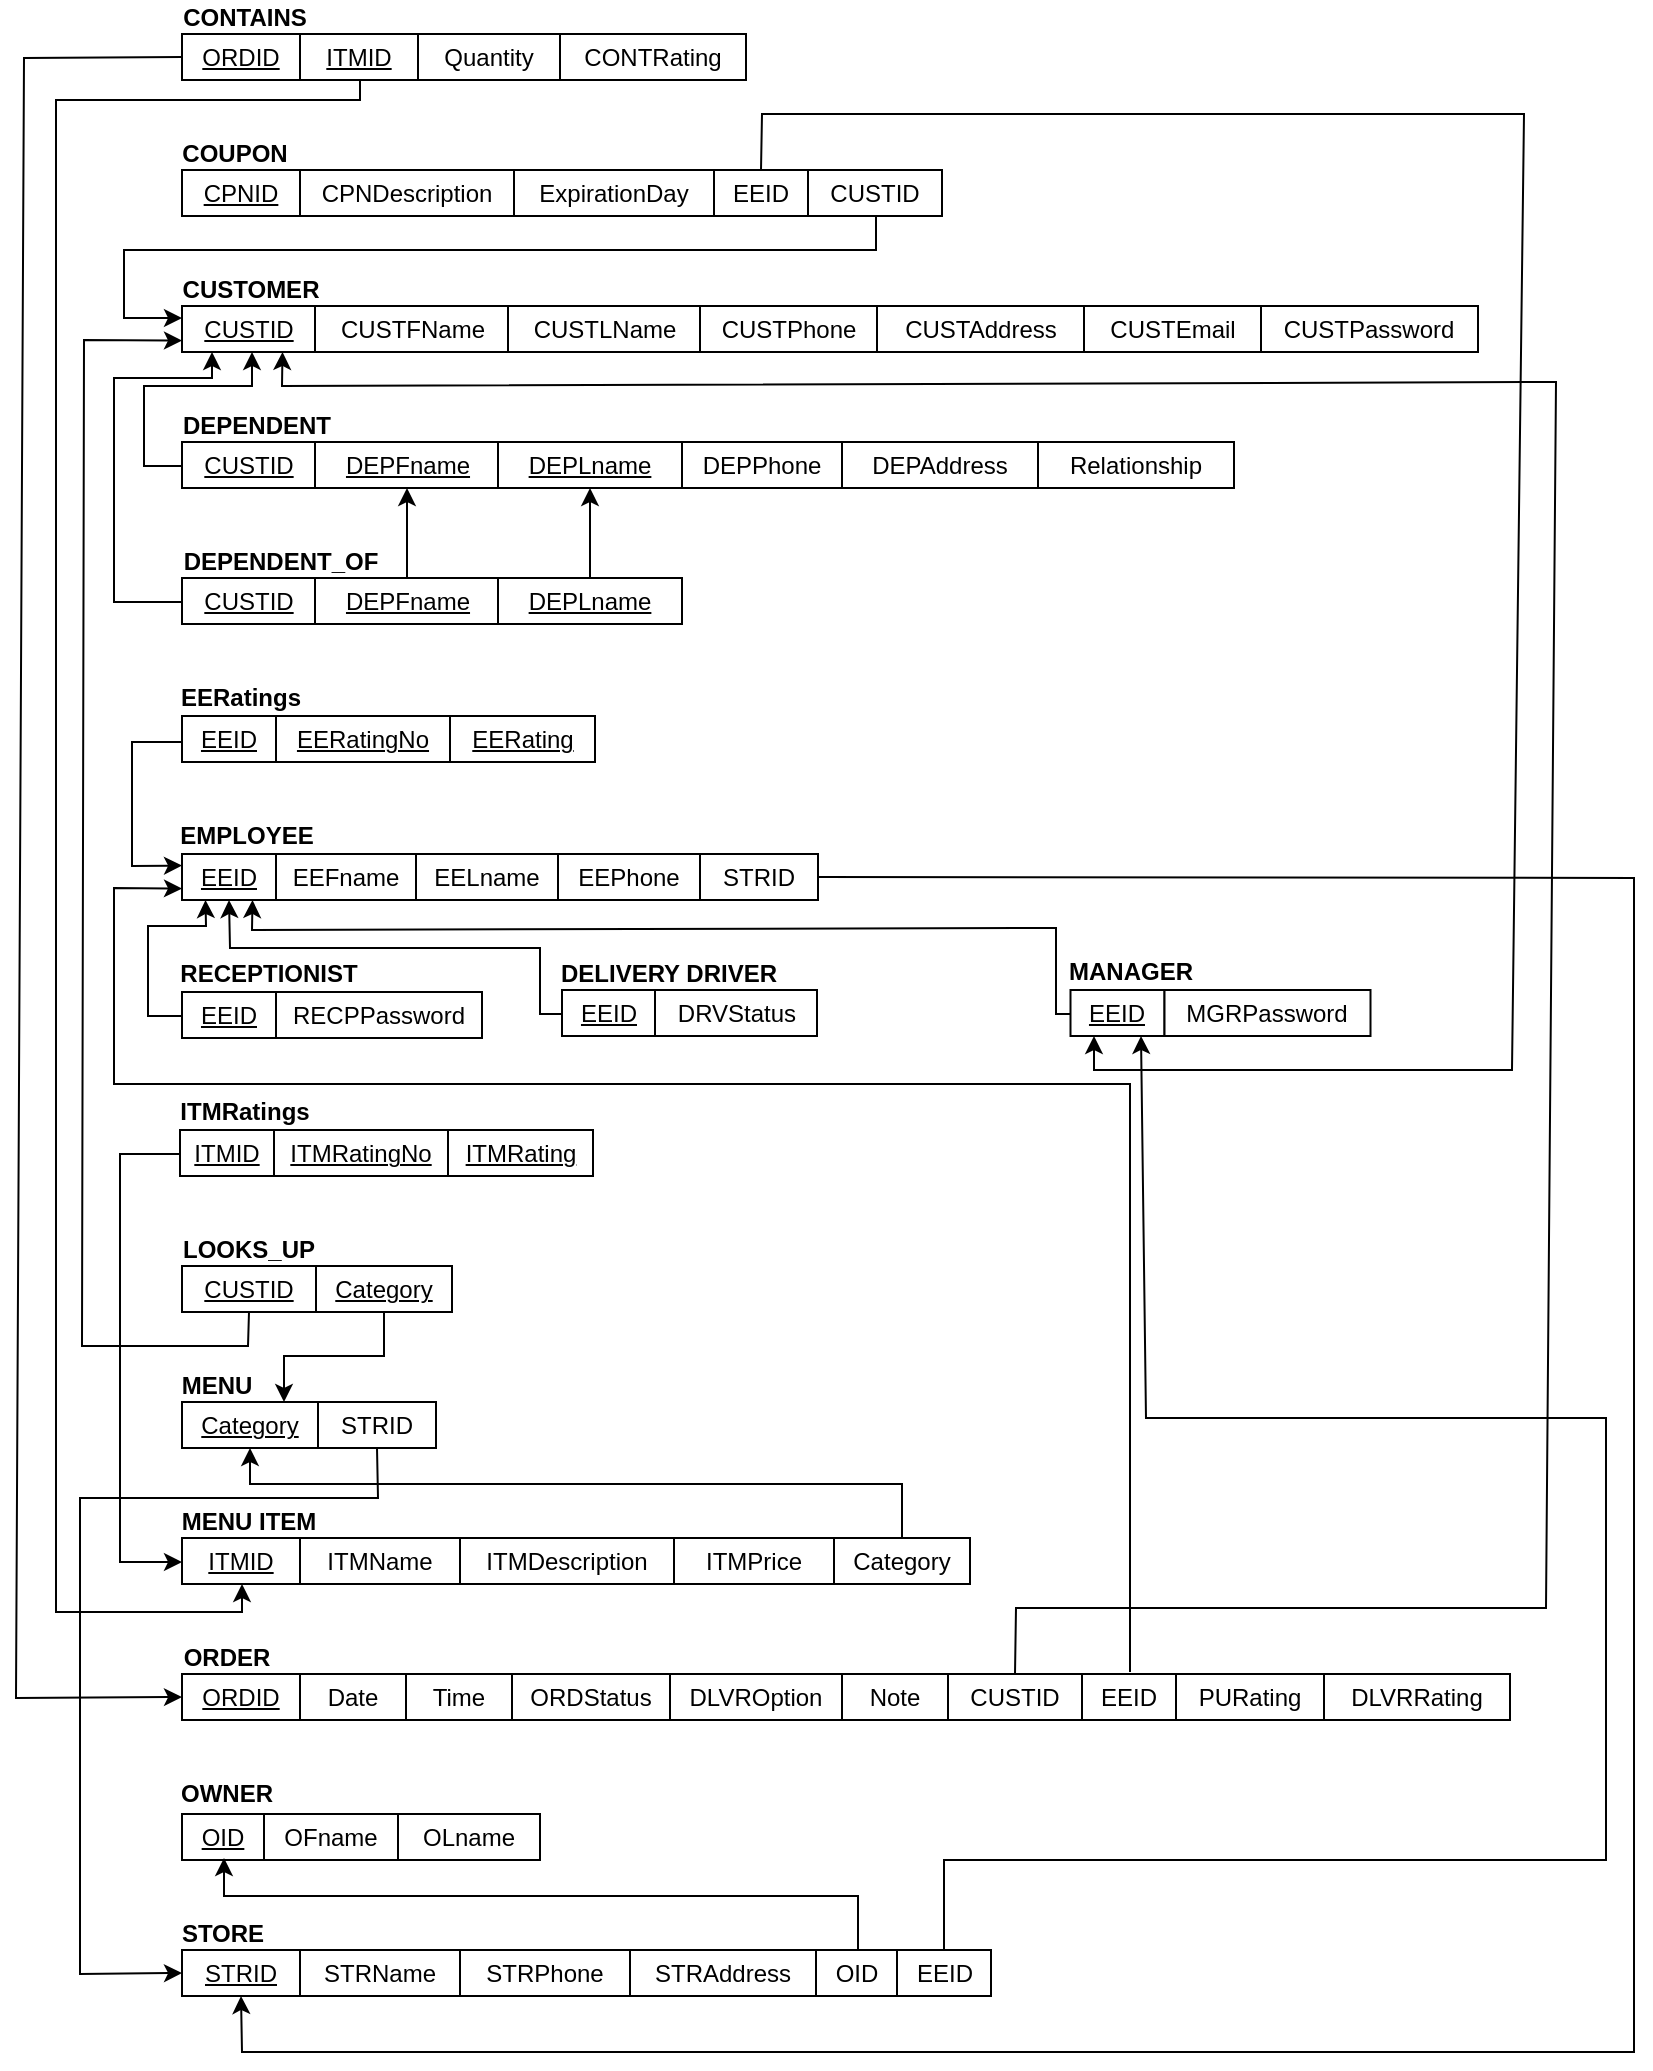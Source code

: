 <mxfile version="17.2.4" type="github">
  <diagram id="nhuyVc3oaAdcE0vp1AjG" name="Page-1">
    <mxGraphModel dx="1112" dy="411" grid="0" gridSize="10" guides="1" tooltips="1" connect="1" arrows="1" fold="1" page="1" pageScale="1" pageWidth="850" pageHeight="1100" math="0" shadow="0">
      <root>
        <mxCell id="0" />
        <mxCell id="1" parent="0" />
        <mxCell id="MLQ4P6cynSFWtZAP8pS3-1" value="&lt;u&gt;EEID&lt;/u&gt;" style="rounded=0;whiteSpace=wrap;html=1;" parent="1" vertex="1">
          <mxGeometry x="98" y="459" width="47" height="23" as="geometry" />
        </mxCell>
        <mxCell id="MLQ4P6cynSFWtZAP8pS3-3" value="&lt;b&gt;EMPLOYEE&lt;/b&gt;" style="text;html=1;align=center;verticalAlign=middle;resizable=0;points=[];autosize=1;strokeColor=none;fillColor=none;" parent="1" vertex="1">
          <mxGeometry x="91" y="441" width="77" height="18" as="geometry" />
        </mxCell>
        <mxCell id="MLQ4P6cynSFWtZAP8pS3-4" value="&lt;span&gt;EEFname&lt;/span&gt;" style="rounded=0;whiteSpace=wrap;html=1;" parent="1" vertex="1">
          <mxGeometry x="145" y="459" width="70" height="23" as="geometry" />
        </mxCell>
        <mxCell id="MLQ4P6cynSFWtZAP8pS3-5" value="&lt;span&gt;EELname&lt;/span&gt;" style="rounded=0;whiteSpace=wrap;html=1;" parent="1" vertex="1">
          <mxGeometry x="215" y="459" width="71" height="23" as="geometry" />
        </mxCell>
        <mxCell id="MLQ4P6cynSFWtZAP8pS3-9" value="&lt;b&gt;OWNER&lt;/b&gt;" style="text;html=1;align=center;verticalAlign=middle;resizable=0;points=[];autosize=1;strokeColor=none;fillColor=none;" parent="1" vertex="1">
          <mxGeometry x="92" y="920" width="56" height="18" as="geometry" />
        </mxCell>
        <mxCell id="MLQ4P6cynSFWtZAP8pS3-10" value="&lt;u&gt;OID&lt;/u&gt;" style="rounded=0;whiteSpace=wrap;html=1;" parent="1" vertex="1">
          <mxGeometry x="98" y="939" width="41" height="23" as="geometry" />
        </mxCell>
        <mxCell id="MLQ4P6cynSFWtZAP8pS3-12" value="OFname" style="rounded=0;whiteSpace=wrap;html=1;" parent="1" vertex="1">
          <mxGeometry x="139" y="939" width="67" height="23" as="geometry" />
        </mxCell>
        <mxCell id="MLQ4P6cynSFWtZAP8pS3-13" value="OLname" style="rounded=0;whiteSpace=wrap;html=1;" parent="1" vertex="1">
          <mxGeometry x="206" y="939" width="71" height="23" as="geometry" />
        </mxCell>
        <mxCell id="MLQ4P6cynSFWtZAP8pS3-14" value="&lt;b&gt;STORE&lt;/b&gt;" style="text;html=1;align=center;verticalAlign=middle;resizable=0;points=[];autosize=1;strokeColor=none;fillColor=none;" parent="1" vertex="1">
          <mxGeometry x="92" y="990" width="51" height="18" as="geometry" />
        </mxCell>
        <mxCell id="MLQ4P6cynSFWtZAP8pS3-15" value="&lt;u&gt;STRID&lt;/u&gt;" style="rounded=0;whiteSpace=wrap;html=1;" parent="1" vertex="1">
          <mxGeometry x="98" y="1007" width="59" height="23" as="geometry" />
        </mxCell>
        <mxCell id="MLQ4P6cynSFWtZAP8pS3-16" value="STRName" style="rounded=0;whiteSpace=wrap;html=1;" parent="1" vertex="1">
          <mxGeometry x="157" y="1007" width="80" height="23" as="geometry" />
        </mxCell>
        <mxCell id="MLQ4P6cynSFWtZAP8pS3-17" value="STRPhone" style="rounded=0;whiteSpace=wrap;html=1;" parent="1" vertex="1">
          <mxGeometry x="237" y="1007" width="85" height="23" as="geometry" />
        </mxCell>
        <mxCell id="MLQ4P6cynSFWtZAP8pS3-18" value="STRAddress" style="rounded=0;whiteSpace=wrap;html=1;" parent="1" vertex="1">
          <mxGeometry x="322" y="1007" width="93" height="23" as="geometry" />
        </mxCell>
        <mxCell id="MLQ4P6cynSFWtZAP8pS3-19" value="&lt;b&gt;MENU&lt;/b&gt;" style="text;html=1;align=center;verticalAlign=middle;resizable=0;points=[];autosize=1;strokeColor=none;fillColor=none;" parent="1" vertex="1">
          <mxGeometry x="92" y="716" width="45" height="18" as="geometry" />
        </mxCell>
        <mxCell id="MLQ4P6cynSFWtZAP8pS3-20" value="&lt;u&gt;Category&lt;/u&gt;" style="rounded=0;whiteSpace=wrap;html=1;" parent="1" vertex="1">
          <mxGeometry x="98" y="733" width="68" height="23" as="geometry" />
        </mxCell>
        <mxCell id="MLQ4P6cynSFWtZAP8pS3-21" value="&lt;b&gt;MENU ITEM&lt;/b&gt;" style="text;html=1;align=center;verticalAlign=middle;resizable=0;points=[];autosize=1;strokeColor=none;fillColor=none;" parent="1" vertex="1">
          <mxGeometry x="92" y="784" width="77" height="18" as="geometry" />
        </mxCell>
        <mxCell id="MLQ4P6cynSFWtZAP8pS3-23" value="&lt;u&gt;ITMID&lt;/u&gt;" style="rounded=0;whiteSpace=wrap;html=1;" parent="1" vertex="1">
          <mxGeometry x="98" y="801" width="59" height="23" as="geometry" />
        </mxCell>
        <mxCell id="MLQ4P6cynSFWtZAP8pS3-24" value="ITMName" style="rounded=0;whiteSpace=wrap;html=1;" parent="1" vertex="1">
          <mxGeometry x="157" y="801" width="80" height="23" as="geometry" />
        </mxCell>
        <mxCell id="MLQ4P6cynSFWtZAP8pS3-25" value="ITMDescription" style="rounded=0;whiteSpace=wrap;html=1;" parent="1" vertex="1">
          <mxGeometry x="237" y="801" width="107" height="23" as="geometry" />
        </mxCell>
        <mxCell id="MLQ4P6cynSFWtZAP8pS3-26" value="ITMPrice" style="rounded=0;whiteSpace=wrap;html=1;" parent="1" vertex="1">
          <mxGeometry x="344" y="801" width="80" height="23" as="geometry" />
        </mxCell>
        <mxCell id="MLQ4P6cynSFWtZAP8pS3-29" value="&lt;b&gt;COUPON&lt;/b&gt;" style="text;html=1;align=center;verticalAlign=middle;resizable=0;points=[];autosize=1;strokeColor=none;fillColor=none;" parent="1" vertex="1">
          <mxGeometry x="92" y="100" width="63" height="18" as="geometry" />
        </mxCell>
        <mxCell id="MLQ4P6cynSFWtZAP8pS3-30" value="&lt;u&gt;CPNID&lt;/u&gt;" style="rounded=0;whiteSpace=wrap;html=1;" parent="1" vertex="1">
          <mxGeometry x="98" y="117" width="59" height="23" as="geometry" />
        </mxCell>
        <mxCell id="MLQ4P6cynSFWtZAP8pS3-31" value="CPNDescription" style="rounded=0;whiteSpace=wrap;html=1;" parent="1" vertex="1">
          <mxGeometry x="157" y="117" width="107" height="23" as="geometry" />
        </mxCell>
        <mxCell id="MLQ4P6cynSFWtZAP8pS3-32" value="ExpirationDay" style="rounded=0;whiteSpace=wrap;html=1;" parent="1" vertex="1">
          <mxGeometry x="264" y="117" width="100" height="23" as="geometry" />
        </mxCell>
        <mxCell id="MLQ4P6cynSFWtZAP8pS3-33" value="&lt;b&gt;CUSTOMER&lt;/b&gt;" style="text;html=1;align=center;verticalAlign=middle;resizable=0;points=[];autosize=1;strokeColor=none;fillColor=none;" parent="1" vertex="1">
          <mxGeometry x="93" y="168" width="78" height="18" as="geometry" />
        </mxCell>
        <mxCell id="MLQ4P6cynSFWtZAP8pS3-34" value="&lt;u&gt;CUSTID&lt;/u&gt;" style="rounded=0;whiteSpace=wrap;html=1;" parent="1" vertex="1">
          <mxGeometry x="98" y="185" width="67" height="23" as="geometry" />
        </mxCell>
        <mxCell id="MLQ4P6cynSFWtZAP8pS3-35" value="CUSTFName" style="rounded=0;whiteSpace=wrap;html=1;" parent="1" vertex="1">
          <mxGeometry x="164.5" y="185" width="96.5" height="23" as="geometry" />
        </mxCell>
        <mxCell id="MLQ4P6cynSFWtZAP8pS3-36" value="CUSTLName" style="rounded=0;whiteSpace=wrap;html=1;" parent="1" vertex="1">
          <mxGeometry x="261" y="185" width="96.5" height="23" as="geometry" />
        </mxCell>
        <mxCell id="MLQ4P6cynSFWtZAP8pS3-37" value="CUSTAddress" style="rounded=0;whiteSpace=wrap;html=1;" parent="1" vertex="1">
          <mxGeometry x="444.5" y="185" width="105" height="23" as="geometry" />
        </mxCell>
        <mxCell id="MLQ4P6cynSFWtZAP8pS3-38" value="&lt;b&gt;ORDER&lt;/b&gt;" style="text;html=1;align=center;verticalAlign=middle;resizable=0;points=[];autosize=1;strokeColor=none;fillColor=none;" parent="1" vertex="1">
          <mxGeometry x="93" y="852" width="53" height="18" as="geometry" />
        </mxCell>
        <mxCell id="MLQ4P6cynSFWtZAP8pS3-39" value="&lt;u&gt;ORDID&lt;/u&gt;" style="rounded=0;whiteSpace=wrap;html=1;" parent="1" vertex="1">
          <mxGeometry x="98" y="869" width="59" height="23" as="geometry" />
        </mxCell>
        <mxCell id="MLQ4P6cynSFWtZAP8pS3-40" value="Date" style="rounded=0;whiteSpace=wrap;html=1;" parent="1" vertex="1">
          <mxGeometry x="157" y="869" width="53" height="23" as="geometry" />
        </mxCell>
        <mxCell id="MLQ4P6cynSFWtZAP8pS3-41" value="Time" style="rounded=0;whiteSpace=wrap;html=1;" parent="1" vertex="1">
          <mxGeometry x="210" y="869" width="53" height="23" as="geometry" />
        </mxCell>
        <mxCell id="MLQ4P6cynSFWtZAP8pS3-42" value="&lt;b&gt;DEPENDENT&lt;/b&gt;" style="text;html=1;align=center;verticalAlign=middle;resizable=0;points=[];autosize=1;strokeColor=none;fillColor=none;" parent="1" vertex="1">
          <mxGeometry x="93" y="236" width="84" height="18" as="geometry" />
        </mxCell>
        <mxCell id="MLQ4P6cynSFWtZAP8pS3-43" value="&lt;u&gt;CUSTID&lt;/u&gt;" style="rounded=0;whiteSpace=wrap;html=1;" parent="1" vertex="1">
          <mxGeometry x="98" y="253" width="67" height="23" as="geometry" />
        </mxCell>
        <mxCell id="MLQ4P6cynSFWtZAP8pS3-44" value="&lt;u&gt;DEPFname&lt;/u&gt;" style="rounded=0;whiteSpace=wrap;html=1;" parent="1" vertex="1">
          <mxGeometry x="164.5" y="253" width="92" height="23" as="geometry" />
        </mxCell>
        <mxCell id="MLQ4P6cynSFWtZAP8pS3-45" value="&lt;u&gt;DEPLname&lt;/u&gt;" style="rounded=0;whiteSpace=wrap;html=1;" parent="1" vertex="1">
          <mxGeometry x="256" y="253" width="92" height="23" as="geometry" />
        </mxCell>
        <mxCell id="MLQ4P6cynSFWtZAP8pS3-46" value="DEPAddress" style="rounded=0;whiteSpace=wrap;html=1;" parent="1" vertex="1">
          <mxGeometry x="428" y="253" width="98" height="23" as="geometry" />
        </mxCell>
        <mxCell id="MLQ4P6cynSFWtZAP8pS3-47" value="Relationship" style="rounded=0;whiteSpace=wrap;html=1;" parent="1" vertex="1">
          <mxGeometry x="526" y="253" width="98" height="23" as="geometry" />
        </mxCell>
        <mxCell id="MLQ4P6cynSFWtZAP8pS3-48" value="STRID" style="rounded=0;whiteSpace=wrap;html=1;" parent="1" vertex="1">
          <mxGeometry x="357" y="459" width="59" height="23" as="geometry" />
        </mxCell>
        <mxCell id="MLQ4P6cynSFWtZAP8pS3-49" value="OID" style="rounded=0;whiteSpace=wrap;html=1;" parent="1" vertex="1">
          <mxGeometry x="415" y="1007" width="41" height="23" as="geometry" />
        </mxCell>
        <mxCell id="MLQ4P6cynSFWtZAP8pS3-50" value="STRID" style="rounded=0;whiteSpace=wrap;html=1;" parent="1" vertex="1">
          <mxGeometry x="166" y="733" width="59" height="23" as="geometry" />
        </mxCell>
        <mxCell id="MLQ4P6cynSFWtZAP8pS3-52" value="Category" style="rounded=0;whiteSpace=wrap;html=1;" parent="1" vertex="1">
          <mxGeometry x="424" y="801" width="68" height="23" as="geometry" />
        </mxCell>
        <mxCell id="MLQ4P6cynSFWtZAP8pS3-53" value="EEID" style="rounded=0;whiteSpace=wrap;html=1;" parent="1" vertex="1">
          <mxGeometry x="364" y="117" width="47" height="23" as="geometry" />
        </mxCell>
        <mxCell id="MLQ4P6cynSFWtZAP8pS3-54" value="ORDStatus" style="rounded=0;whiteSpace=wrap;html=1;" parent="1" vertex="1">
          <mxGeometry x="263" y="869" width="79" height="23" as="geometry" />
        </mxCell>
        <mxCell id="MLQ4P6cynSFWtZAP8pS3-55" value="&lt;b&gt;DEPENDENT_OF&lt;/b&gt;" style="text;html=1;align=center;verticalAlign=middle;resizable=0;points=[];autosize=1;strokeColor=none;fillColor=none;" parent="1" vertex="1">
          <mxGeometry x="93" y="304" width="107" height="18" as="geometry" />
        </mxCell>
        <mxCell id="MLQ4P6cynSFWtZAP8pS3-56" value="&lt;u&gt;CUSTID&lt;/u&gt;" style="rounded=0;whiteSpace=wrap;html=1;" parent="1" vertex="1">
          <mxGeometry x="98" y="321" width="67" height="23" as="geometry" />
        </mxCell>
        <mxCell id="MLQ4P6cynSFWtZAP8pS3-57" value="&lt;u&gt;DEPFname&lt;/u&gt;" style="rounded=0;whiteSpace=wrap;html=1;" parent="1" vertex="1">
          <mxGeometry x="164.5" y="321" width="92" height="23" as="geometry" />
        </mxCell>
        <mxCell id="MLQ4P6cynSFWtZAP8pS3-58" value="&lt;u&gt;DEPLname&lt;/u&gt;" style="rounded=0;whiteSpace=wrap;html=1;" parent="1" vertex="1">
          <mxGeometry x="256" y="321" width="92" height="23" as="geometry" />
        </mxCell>
        <mxCell id="MLQ4P6cynSFWtZAP8pS3-59" value="&lt;b&gt;LOOKS_UP&lt;/b&gt;" style="text;html=1;align=center;verticalAlign=middle;resizable=0;points=[];autosize=1;strokeColor=none;fillColor=none;" parent="1" vertex="1">
          <mxGeometry x="93" y="648" width="76" height="18" as="geometry" />
        </mxCell>
        <mxCell id="MLQ4P6cynSFWtZAP8pS3-60" value="&lt;u&gt;CUSTID&lt;/u&gt;" style="rounded=0;whiteSpace=wrap;html=1;" parent="1" vertex="1">
          <mxGeometry x="98" y="665" width="67" height="23" as="geometry" />
        </mxCell>
        <mxCell id="MLQ4P6cynSFWtZAP8pS3-61" value="&lt;u&gt;Category&lt;/u&gt;" style="rounded=0;whiteSpace=wrap;html=1;" parent="1" vertex="1">
          <mxGeometry x="165" y="665" width="68" height="23" as="geometry" />
        </mxCell>
        <mxCell id="MLQ4P6cynSFWtZAP8pS3-62" value="&lt;b&gt;CONTAINS&lt;/b&gt;" style="text;html=1;align=center;verticalAlign=middle;resizable=0;points=[];autosize=1;strokeColor=none;fillColor=none;" parent="1" vertex="1">
          <mxGeometry x="93" y="32" width="72" height="18" as="geometry" />
        </mxCell>
        <mxCell id="MLQ4P6cynSFWtZAP8pS3-63" value="&lt;u&gt;ORDID&lt;/u&gt;" style="rounded=0;whiteSpace=wrap;html=1;" parent="1" vertex="1">
          <mxGeometry x="98" y="49" width="59" height="23" as="geometry" />
        </mxCell>
        <mxCell id="MLQ4P6cynSFWtZAP8pS3-64" value="&lt;u&gt;ITMID&lt;/u&gt;" style="rounded=0;whiteSpace=wrap;html=1;" parent="1" vertex="1">
          <mxGeometry x="157" y="49" width="59" height="23" as="geometry" />
        </mxCell>
        <mxCell id="MLQ4P6cynSFWtZAP8pS3-65" value="&lt;b&gt;EERatings&lt;/b&gt;" style="text;html=1;align=center;verticalAlign=middle;resizable=0;points=[];autosize=1;strokeColor=none;fillColor=none;" parent="1" vertex="1">
          <mxGeometry x="92" y="372" width="70" height="18" as="geometry" />
        </mxCell>
        <mxCell id="7_Z3Ms1D0da5Qso9Tqam-1" value="CUSTID" style="rounded=0;whiteSpace=wrap;html=1;" parent="1" vertex="1">
          <mxGeometry x="411" y="117" width="67" height="23" as="geometry" />
        </mxCell>
        <mxCell id="7_Z3Ms1D0da5Qso9Tqam-2" value="CUSTPassword" style="rounded=0;whiteSpace=wrap;html=1;" parent="1" vertex="1">
          <mxGeometry x="637" y="185" width="109" height="23" as="geometry" />
        </mxCell>
        <mxCell id="7_Z3Ms1D0da5Qso9Tqam-3" value="CUSTEmail" style="rounded=0;whiteSpace=wrap;html=1;" parent="1" vertex="1">
          <mxGeometry x="549" y="185" width="88.5" height="23" as="geometry" />
        </mxCell>
        <mxCell id="7_Z3Ms1D0da5Qso9Tqam-4" value="CUSTID" style="rounded=0;whiteSpace=wrap;html=1;" parent="1" vertex="1">
          <mxGeometry x="481" y="869" width="67" height="23" as="geometry" />
        </mxCell>
        <mxCell id="7_Z3Ms1D0da5Qso9Tqam-5" value="DLVROption" style="rounded=0;whiteSpace=wrap;html=1;" parent="1" vertex="1">
          <mxGeometry x="342" y="869" width="86" height="23" as="geometry" />
        </mxCell>
        <mxCell id="7_Z3Ms1D0da5Qso9Tqam-6" value="Note" style="rounded=0;whiteSpace=wrap;html=1;" parent="1" vertex="1">
          <mxGeometry x="428" y="869" width="53" height="23" as="geometry" />
        </mxCell>
        <mxCell id="7_Z3Ms1D0da5Qso9Tqam-7" value="CONTRating" style="rounded=0;whiteSpace=wrap;html=1;" parent="1" vertex="1">
          <mxGeometry x="287" y="49" width="93" height="23" as="geometry" />
        </mxCell>
        <mxCell id="7_Z3Ms1D0da5Qso9Tqam-8" value="EEID" style="rounded=0;whiteSpace=wrap;html=1;" parent="1" vertex="1">
          <mxGeometry x="548" y="869" width="47" height="23" as="geometry" />
        </mxCell>
        <mxCell id="7_Z3Ms1D0da5Qso9Tqam-9" value="DLVRRating" style="rounded=0;whiteSpace=wrap;html=1;" parent="1" vertex="1">
          <mxGeometry x="669" y="869" width="93" height="23" as="geometry" />
        </mxCell>
        <mxCell id="7_Z3Ms1D0da5Qso9Tqam-10" value="PURating" style="rounded=0;whiteSpace=wrap;html=1;" parent="1" vertex="1">
          <mxGeometry x="595" y="869" width="74" height="23" as="geometry" />
        </mxCell>
        <mxCell id="7_Z3Ms1D0da5Qso9Tqam-11" value="&lt;u&gt;EEID&lt;/u&gt;" style="rounded=0;whiteSpace=wrap;html=1;" parent="1" vertex="1">
          <mxGeometry x="98" y="390" width="47" height="23" as="geometry" />
        </mxCell>
        <mxCell id="7_Z3Ms1D0da5Qso9Tqam-12" value="&lt;u&gt;EERatingNo&lt;/u&gt;" style="rounded=0;whiteSpace=wrap;html=1;" parent="1" vertex="1">
          <mxGeometry x="145" y="390" width="87" height="23" as="geometry" />
        </mxCell>
        <mxCell id="7_Z3Ms1D0da5Qso9Tqam-13" value="&lt;u&gt;EERating&lt;/u&gt;" style="rounded=0;whiteSpace=wrap;html=1;" parent="1" vertex="1">
          <mxGeometry x="232" y="390" width="72.5" height="23" as="geometry" />
        </mxCell>
        <mxCell id="7_Z3Ms1D0da5Qso9Tqam-14" value="&lt;b&gt;ITMRatings&lt;/b&gt;" style="text;html=1;align=center;verticalAlign=middle;resizable=0;points=[];autosize=1;strokeColor=none;fillColor=none;" parent="1" vertex="1">
          <mxGeometry x="91" y="579" width="75" height="18" as="geometry" />
        </mxCell>
        <mxCell id="7_Z3Ms1D0da5Qso9Tqam-15" value="&lt;u&gt;ITMID&lt;/u&gt;" style="rounded=0;whiteSpace=wrap;html=1;" parent="1" vertex="1">
          <mxGeometry x="97" y="597" width="47" height="23" as="geometry" />
        </mxCell>
        <mxCell id="7_Z3Ms1D0da5Qso9Tqam-16" value="&lt;u&gt;ITMRatingNo&lt;/u&gt;" style="rounded=0;whiteSpace=wrap;html=1;" parent="1" vertex="1">
          <mxGeometry x="144" y="597" width="87" height="23" as="geometry" />
        </mxCell>
        <mxCell id="7_Z3Ms1D0da5Qso9Tqam-17" value="&lt;u&gt;ITMRating&lt;/u&gt;" style="rounded=0;whiteSpace=wrap;html=1;" parent="1" vertex="1">
          <mxGeometry x="231" y="597" width="72.5" height="23" as="geometry" />
        </mxCell>
        <mxCell id="7_Z3Ms1D0da5Qso9Tqam-18" value="EEID" style="rounded=0;whiteSpace=wrap;html=1;" parent="1" vertex="1">
          <mxGeometry x="455.5" y="1007" width="47" height="23" as="geometry" />
        </mxCell>
        <mxCell id="7_Z3Ms1D0da5Qso9Tqam-19" value="&lt;u&gt;EEID&lt;/u&gt;" style="rounded=0;whiteSpace=wrap;html=1;" parent="1" vertex="1">
          <mxGeometry x="98" y="528" width="47" height="23" as="geometry" />
        </mxCell>
        <mxCell id="7_Z3Ms1D0da5Qso9Tqam-20" value="&lt;b&gt;RECEPTIONIST&lt;/b&gt;" style="text;html=1;align=center;verticalAlign=middle;resizable=0;points=[];autosize=1;strokeColor=none;fillColor=none;" parent="1" vertex="1">
          <mxGeometry x="91" y="510" width="99" height="18" as="geometry" />
        </mxCell>
        <mxCell id="7_Z3Ms1D0da5Qso9Tqam-21" value="&lt;span&gt;RECPPassword&lt;/span&gt;" style="rounded=0;whiteSpace=wrap;html=1;" parent="1" vertex="1">
          <mxGeometry x="145" y="528" width="103" height="23" as="geometry" />
        </mxCell>
        <mxCell id="7_Z3Ms1D0da5Qso9Tqam-22" value="&lt;b&gt;DELIVERY DRIVER&lt;/b&gt;" style="text;html=1;align=center;verticalAlign=middle;resizable=0;points=[];autosize=1;strokeColor=none;fillColor=none;" parent="1" vertex="1">
          <mxGeometry x="282" y="510" width="118" height="18" as="geometry" />
        </mxCell>
        <mxCell id="7_Z3Ms1D0da5Qso9Tqam-23" value="&lt;u&gt;EEID&lt;/u&gt;" style="rounded=0;whiteSpace=wrap;html=1;" parent="1" vertex="1">
          <mxGeometry x="288" y="527" width="47" height="23" as="geometry" />
        </mxCell>
        <mxCell id="7_Z3Ms1D0da5Qso9Tqam-25" value="&lt;span&gt;DRVStatus&lt;/span&gt;" style="rounded=0;whiteSpace=wrap;html=1;" parent="1" vertex="1">
          <mxGeometry x="334.5" y="527" width="81" height="23" as="geometry" />
        </mxCell>
        <mxCell id="7_Z3Ms1D0da5Qso9Tqam-26" value="&lt;u&gt;EEID&lt;/u&gt;" style="rounded=0;whiteSpace=wrap;html=1;" parent="1" vertex="1">
          <mxGeometry x="542.25" y="527" width="47" height="23" as="geometry" />
        </mxCell>
        <mxCell id="7_Z3Ms1D0da5Qso9Tqam-27" value="&lt;b&gt;MANAGER&lt;/b&gt;" style="text;html=1;align=center;verticalAlign=middle;resizable=0;points=[];autosize=1;strokeColor=none;fillColor=none;" parent="1" vertex="1">
          <mxGeometry x="536.25" y="509" width="72" height="18" as="geometry" />
        </mxCell>
        <mxCell id="7_Z3Ms1D0da5Qso9Tqam-28" value="&lt;span&gt;MGRPassword&lt;/span&gt;" style="rounded=0;whiteSpace=wrap;html=1;" parent="1" vertex="1">
          <mxGeometry x="589.25" y="527" width="103" height="23" as="geometry" />
        </mxCell>
        <mxCell id="7_Z3Ms1D0da5Qso9Tqam-29" value="" style="endArrow=classic;html=1;rounded=0;exitX=0;exitY=0.5;exitDx=0;exitDy=0;entryX=0;entryY=0.5;entryDx=0;entryDy=0;" parent="1" source="MLQ4P6cynSFWtZAP8pS3-63" target="MLQ4P6cynSFWtZAP8pS3-39" edge="1">
          <mxGeometry width="50" height="50" relative="1" as="geometry">
            <mxPoint x="764" y="304" as="sourcePoint" />
            <mxPoint x="68" y="886" as="targetPoint" />
            <Array as="points">
              <mxPoint x="19" y="61" />
              <mxPoint x="15" y="881" />
            </Array>
          </mxGeometry>
        </mxCell>
        <mxCell id="7_Z3Ms1D0da5Qso9Tqam-30" value="" style="endArrow=classic;html=1;rounded=0;" parent="1" edge="1">
          <mxGeometry width="50" height="50" relative="1" as="geometry">
            <mxPoint x="187" y="72" as="sourcePoint" />
            <mxPoint x="128" y="824" as="targetPoint" />
            <Array as="points">
              <mxPoint x="187" y="82" />
              <mxPoint x="35" y="82" />
              <mxPoint x="35" y="838" />
              <mxPoint x="128" y="838" />
            </Array>
          </mxGeometry>
        </mxCell>
        <mxCell id="7_Z3Ms1D0da5Qso9Tqam-32" value="" style="endArrow=classic;html=1;rounded=0;" parent="1" edge="1">
          <mxGeometry width="50" height="50" relative="1" as="geometry">
            <mxPoint x="445" y="140" as="sourcePoint" />
            <mxPoint x="98" y="191" as="targetPoint" />
            <Array as="points">
              <mxPoint x="445" y="157" />
              <mxPoint x="69" y="157" />
              <mxPoint x="69" y="191" />
            </Array>
          </mxGeometry>
        </mxCell>
        <mxCell id="7_Z3Ms1D0da5Qso9Tqam-34" value="" style="endArrow=classic;html=1;rounded=0;exitX=0.5;exitY=0;exitDx=0;exitDy=0;entryX=0.25;entryY=1;entryDx=0;entryDy=0;" parent="1" source="MLQ4P6cynSFWtZAP8pS3-53" target="7_Z3Ms1D0da5Qso9Tqam-26" edge="1">
          <mxGeometry width="50" height="50" relative="1" as="geometry">
            <mxPoint x="508" y="400" as="sourcePoint" />
            <mxPoint x="550" y="551" as="targetPoint" />
            <Array as="points">
              <mxPoint x="388" y="89" />
              <mxPoint x="769" y="89" />
              <mxPoint x="763" y="567" />
              <mxPoint x="554" y="567" />
            </Array>
          </mxGeometry>
        </mxCell>
        <mxCell id="7_Z3Ms1D0da5Qso9Tqam-35" value="" style="endArrow=classic;html=1;rounded=0;" parent="1" edge="1">
          <mxGeometry width="50" height="50" relative="1" as="geometry">
            <mxPoint x="98" y="265" as="sourcePoint" />
            <mxPoint x="133" y="208" as="targetPoint" />
            <Array as="points">
              <mxPoint x="79" y="265" />
              <mxPoint x="79" y="225" />
              <mxPoint x="133" y="225" />
            </Array>
          </mxGeometry>
        </mxCell>
        <mxCell id="7_Z3Ms1D0da5Qso9Tqam-36" value="" style="endArrow=classic;html=1;rounded=0;entryX=0.5;entryY=1;entryDx=0;entryDy=0;exitX=0.5;exitY=0;exitDx=0;exitDy=0;" parent="1" source="MLQ4P6cynSFWtZAP8pS3-57" target="MLQ4P6cynSFWtZAP8pS3-44" edge="1">
          <mxGeometry width="50" height="50" relative="1" as="geometry">
            <mxPoint x="306" y="273" as="sourcePoint" />
            <mxPoint x="356" y="223" as="targetPoint" />
          </mxGeometry>
        </mxCell>
        <mxCell id="7_Z3Ms1D0da5Qso9Tqam-37" value="" style="endArrow=classic;html=1;rounded=0;exitX=0.5;exitY=0;exitDx=0;exitDy=0;entryX=0.5;entryY=1;entryDx=0;entryDy=0;" parent="1" source="MLQ4P6cynSFWtZAP8pS3-58" target="MLQ4P6cynSFWtZAP8pS3-45" edge="1">
          <mxGeometry width="50" height="50" relative="1" as="geometry">
            <mxPoint x="306" y="273" as="sourcePoint" />
            <mxPoint x="356" y="223" as="targetPoint" />
          </mxGeometry>
        </mxCell>
        <mxCell id="7_Z3Ms1D0da5Qso9Tqam-38" value="" style="endArrow=classic;html=1;rounded=0;" parent="1" edge="1">
          <mxGeometry width="50" height="50" relative="1" as="geometry">
            <mxPoint x="98" y="333" as="sourcePoint" />
            <mxPoint x="113" y="208" as="targetPoint" />
            <Array as="points">
              <mxPoint x="64" y="333" />
              <mxPoint x="64" y="221" />
              <mxPoint x="113" y="221" />
            </Array>
          </mxGeometry>
        </mxCell>
        <mxCell id="7_Z3Ms1D0da5Qso9Tqam-39" value="" style="endArrow=classic;html=1;rounded=0;entryX=0;entryY=0.25;entryDx=0;entryDy=0;" parent="1" target="MLQ4P6cynSFWtZAP8pS3-1" edge="1">
          <mxGeometry width="50" height="50" relative="1" as="geometry">
            <mxPoint x="98" y="403" as="sourcePoint" />
            <mxPoint x="98" y="471" as="targetPoint" />
            <Array as="points">
              <mxPoint x="73" y="403" />
              <mxPoint x="73" y="465" />
            </Array>
          </mxGeometry>
        </mxCell>
        <mxCell id="7_Z3Ms1D0da5Qso9Tqam-40" value="" style="endArrow=classic;html=1;rounded=0;entryX=0.25;entryY=1;entryDx=0;entryDy=0;" parent="1" target="MLQ4P6cynSFWtZAP8pS3-1" edge="1">
          <mxGeometry width="50" height="50" relative="1" as="geometry">
            <mxPoint x="98" y="540" as="sourcePoint" />
            <mxPoint x="369" y="432" as="targetPoint" />
            <Array as="points">
              <mxPoint x="81" y="540" />
              <mxPoint x="81" y="495" />
              <mxPoint x="110" y="495" />
            </Array>
          </mxGeometry>
        </mxCell>
        <mxCell id="7_Z3Ms1D0da5Qso9Tqam-41" value="" style="endArrow=classic;html=1;rounded=0;entryX=0.5;entryY=1;entryDx=0;entryDy=0;" parent="1" target="MLQ4P6cynSFWtZAP8pS3-1" edge="1">
          <mxGeometry width="50" height="50" relative="1" as="geometry">
            <mxPoint x="288" y="539" as="sourcePoint" />
            <mxPoint x="180" y="511" as="targetPoint" />
            <Array as="points">
              <mxPoint x="277" y="539" />
              <mxPoint x="277" y="506" />
              <mxPoint x="122" y="506" />
            </Array>
          </mxGeometry>
        </mxCell>
        <mxCell id="7_Z3Ms1D0da5Qso9Tqam-42" value="" style="endArrow=classic;html=1;rounded=0;entryX=0.75;entryY=1;entryDx=0;entryDy=0;" parent="1" target="MLQ4P6cynSFWtZAP8pS3-1" edge="1">
          <mxGeometry width="50" height="50" relative="1" as="geometry">
            <mxPoint x="542" y="539" as="sourcePoint" />
            <mxPoint x="214" y="464" as="targetPoint" />
            <Array as="points">
              <mxPoint x="535" y="539" />
              <mxPoint x="535" y="496" />
              <mxPoint x="133" y="497" />
            </Array>
          </mxGeometry>
        </mxCell>
        <mxCell id="7_Z3Ms1D0da5Qso9Tqam-43" value="" style="endArrow=classic;html=1;rounded=0;" parent="1" edge="1">
          <mxGeometry width="50" height="50" relative="1" as="geometry">
            <mxPoint x="97" y="609" as="sourcePoint" />
            <mxPoint x="98" y="813" as="targetPoint" />
            <Array as="points">
              <mxPoint x="67" y="609" />
              <mxPoint x="67" y="813" />
            </Array>
          </mxGeometry>
        </mxCell>
        <mxCell id="7_Z3Ms1D0da5Qso9Tqam-44" value="" style="endArrow=classic;html=1;rounded=0;exitX=0.5;exitY=1;exitDx=0;exitDy=0;entryX=0.75;entryY=0;entryDx=0;entryDy=0;" parent="1" source="MLQ4P6cynSFWtZAP8pS3-61" target="MLQ4P6cynSFWtZAP8pS3-20" edge="1">
          <mxGeometry width="50" height="50" relative="1" as="geometry">
            <mxPoint x="595" y="786" as="sourcePoint" />
            <mxPoint x="645" y="736" as="targetPoint" />
            <Array as="points">
              <mxPoint x="199" y="710" />
              <mxPoint x="149" y="710" />
            </Array>
          </mxGeometry>
        </mxCell>
        <mxCell id="7_Z3Ms1D0da5Qso9Tqam-45" value="" style="endArrow=classic;html=1;rounded=0;exitX=0.5;exitY=1;exitDx=0;exitDy=0;entryX=0;entryY=0.75;entryDx=0;entryDy=0;" parent="1" source="MLQ4P6cynSFWtZAP8pS3-60" target="MLQ4P6cynSFWtZAP8pS3-34" edge="1">
          <mxGeometry width="50" height="50" relative="1" as="geometry">
            <mxPoint x="449" y="680" as="sourcePoint" />
            <mxPoint x="48" y="196" as="targetPoint" />
            <Array as="points">
              <mxPoint x="131" y="705" />
              <mxPoint x="48" y="705" />
              <mxPoint x="49" y="202" />
            </Array>
          </mxGeometry>
        </mxCell>
        <mxCell id="7_Z3Ms1D0da5Qso9Tqam-46" value="" style="endArrow=classic;html=1;rounded=0;exitX=0.5;exitY=0;exitDx=0;exitDy=0;entryX=0.5;entryY=1;entryDx=0;entryDy=0;" parent="1" source="MLQ4P6cynSFWtZAP8pS3-52" target="MLQ4P6cynSFWtZAP8pS3-20" edge="1">
          <mxGeometry width="50" height="50" relative="1" as="geometry">
            <mxPoint x="454" y="889" as="sourcePoint" />
            <mxPoint x="504" y="839" as="targetPoint" />
            <Array as="points">
              <mxPoint x="458" y="774" />
              <mxPoint x="132" y="774" />
            </Array>
          </mxGeometry>
        </mxCell>
        <mxCell id="7_Z3Ms1D0da5Qso9Tqam-47" value="" style="endArrow=classic;html=1;rounded=0;exitX=0.5;exitY=0;exitDx=0;exitDy=0;entryX=0.75;entryY=1;entryDx=0;entryDy=0;" parent="1" source="7_Z3Ms1D0da5Qso9Tqam-4" target="MLQ4P6cynSFWtZAP8pS3-34" edge="1">
          <mxGeometry width="50" height="50" relative="1" as="geometry">
            <mxPoint x="529" y="572" as="sourcePoint" />
            <mxPoint x="579" y="522" as="targetPoint" />
            <Array as="points">
              <mxPoint x="515" y="836" />
              <mxPoint x="780" y="836" />
              <mxPoint x="785" y="223" />
              <mxPoint x="148" y="225" />
            </Array>
          </mxGeometry>
        </mxCell>
        <mxCell id="7_Z3Ms1D0da5Qso9Tqam-48" value="" style="endArrow=classic;html=1;rounded=0;entryX=0;entryY=0.75;entryDx=0;entryDy=0;" parent="1" target="MLQ4P6cynSFWtZAP8pS3-1" edge="1">
          <mxGeometry width="50" height="50" relative="1" as="geometry">
            <mxPoint x="572" y="868" as="sourcePoint" />
            <mxPoint x="428" y="729" as="targetPoint" />
            <Array as="points">
              <mxPoint x="572" y="574" />
              <mxPoint x="64" y="574" />
              <mxPoint x="64" y="476" />
            </Array>
          </mxGeometry>
        </mxCell>
        <mxCell id="7_Z3Ms1D0da5Qso9Tqam-49" value="" style="endArrow=classic;html=1;rounded=0;" parent="1" edge="1">
          <mxGeometry width="50" height="50" relative="1" as="geometry">
            <mxPoint x="436" y="1007" as="sourcePoint" />
            <mxPoint x="119" y="961" as="targetPoint" />
            <Array as="points">
              <mxPoint x="436" y="980" />
              <mxPoint x="119" y="980" />
            </Array>
          </mxGeometry>
        </mxCell>
        <mxCell id="7_Z3Ms1D0da5Qso9Tqam-53" value="" style="endArrow=classic;html=1;rounded=0;exitX=0.5;exitY=0;exitDx=0;exitDy=0;entryX=0.75;entryY=1;entryDx=0;entryDy=0;" parent="1" source="7_Z3Ms1D0da5Qso9Tqam-18" target="7_Z3Ms1D0da5Qso9Tqam-26" edge="1">
          <mxGeometry width="50" height="50" relative="1" as="geometry">
            <mxPoint x="615" y="906" as="sourcePoint" />
            <mxPoint x="808" y="977" as="targetPoint" />
            <Array as="points">
              <mxPoint x="479" y="962" />
              <mxPoint x="810" y="962" />
              <mxPoint x="810" y="741" />
              <mxPoint x="580" y="741" />
            </Array>
          </mxGeometry>
        </mxCell>
        <mxCell id="7_Z3Ms1D0da5Qso9Tqam-54" value="" style="endArrow=classic;html=1;rounded=0;entryX=0.5;entryY=1;entryDx=0;entryDy=0;exitX=1;exitY=0.5;exitDx=0;exitDy=0;" parent="1" source="MLQ4P6cynSFWtZAP8pS3-48" target="MLQ4P6cynSFWtZAP8pS3-15" edge="1">
          <mxGeometry width="50" height="50" relative="1" as="geometry">
            <mxPoint x="426" y="446" as="sourcePoint" />
            <mxPoint x="793" y="1070" as="targetPoint" />
            <Array as="points">
              <mxPoint x="824" y="471" />
              <mxPoint x="824" y="1058" />
              <mxPoint x="128" y="1058" />
            </Array>
          </mxGeometry>
        </mxCell>
        <mxCell id="7_Z3Ms1D0da5Qso9Tqam-55" value="" style="endArrow=classic;html=1;rounded=0;entryX=0;entryY=0.5;entryDx=0;entryDy=0;exitX=0.5;exitY=1;exitDx=0;exitDy=0;" parent="1" source="MLQ4P6cynSFWtZAP8pS3-50" target="MLQ4P6cynSFWtZAP8pS3-15" edge="1">
          <mxGeometry width="50" height="50" relative="1" as="geometry">
            <mxPoint x="511" y="897" as="sourcePoint" />
            <mxPoint x="561" y="847" as="targetPoint" />
            <Array as="points">
              <mxPoint x="196" y="781" />
              <mxPoint x="47" y="781" />
              <mxPoint x="47" y="1019" />
            </Array>
          </mxGeometry>
        </mxCell>
        <mxCell id="seKGMv6i2uM9s1DnlxAD-1" value="&lt;span&gt;EEPhone&lt;/span&gt;" style="rounded=0;whiteSpace=wrap;html=1;" vertex="1" parent="1">
          <mxGeometry x="286" y="459" width="71" height="23" as="geometry" />
        </mxCell>
        <mxCell id="seKGMv6i2uM9s1DnlxAD-2" value="CUSTPhone" style="rounded=0;whiteSpace=wrap;html=1;" vertex="1" parent="1">
          <mxGeometry x="357" y="185" width="88.5" height="23" as="geometry" />
        </mxCell>
        <mxCell id="seKGMv6i2uM9s1DnlxAD-3" value="DEPPhone" style="rounded=0;whiteSpace=wrap;html=1;" vertex="1" parent="1">
          <mxGeometry x="348" y="253" width="80" height="23" as="geometry" />
        </mxCell>
        <mxCell id="seKGMv6i2uM9s1DnlxAD-4" value="Quantity" style="rounded=0;whiteSpace=wrap;html=1;" vertex="1" parent="1">
          <mxGeometry x="216" y="49" width="71" height="23" as="geometry" />
        </mxCell>
      </root>
    </mxGraphModel>
  </diagram>
</mxfile>
